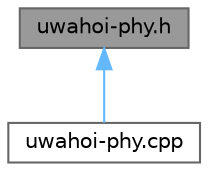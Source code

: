 digraph "uwahoi-phy.h"
{
 // LATEX_PDF_SIZE
  bgcolor="transparent";
  edge [fontname=Helvetica,fontsize=10,labelfontname=Helvetica,labelfontsize=10];
  node [fontname=Helvetica,fontsize=10,shape=box,height=0.2,width=0.4];
  Node1 [id="Node000001",label="uwahoi-phy.h",height=0.2,width=0.4,color="gray40", fillcolor="grey60", style="filled", fontcolor="black",tooltip="Definition of UwAhoiPhy class."];
  Node1 -> Node2 [id="edge1_Node000001_Node000002",dir="back",color="steelblue1",style="solid",tooltip=" "];
  Node2 [id="Node000002",label="uwahoi-phy.cpp",height=0.2,width=0.4,color="grey40", fillcolor="white", style="filled",URL="$uwahoi-phy_8cpp.html",tooltip="Implementation of UwAhoiPhy class."];
}

